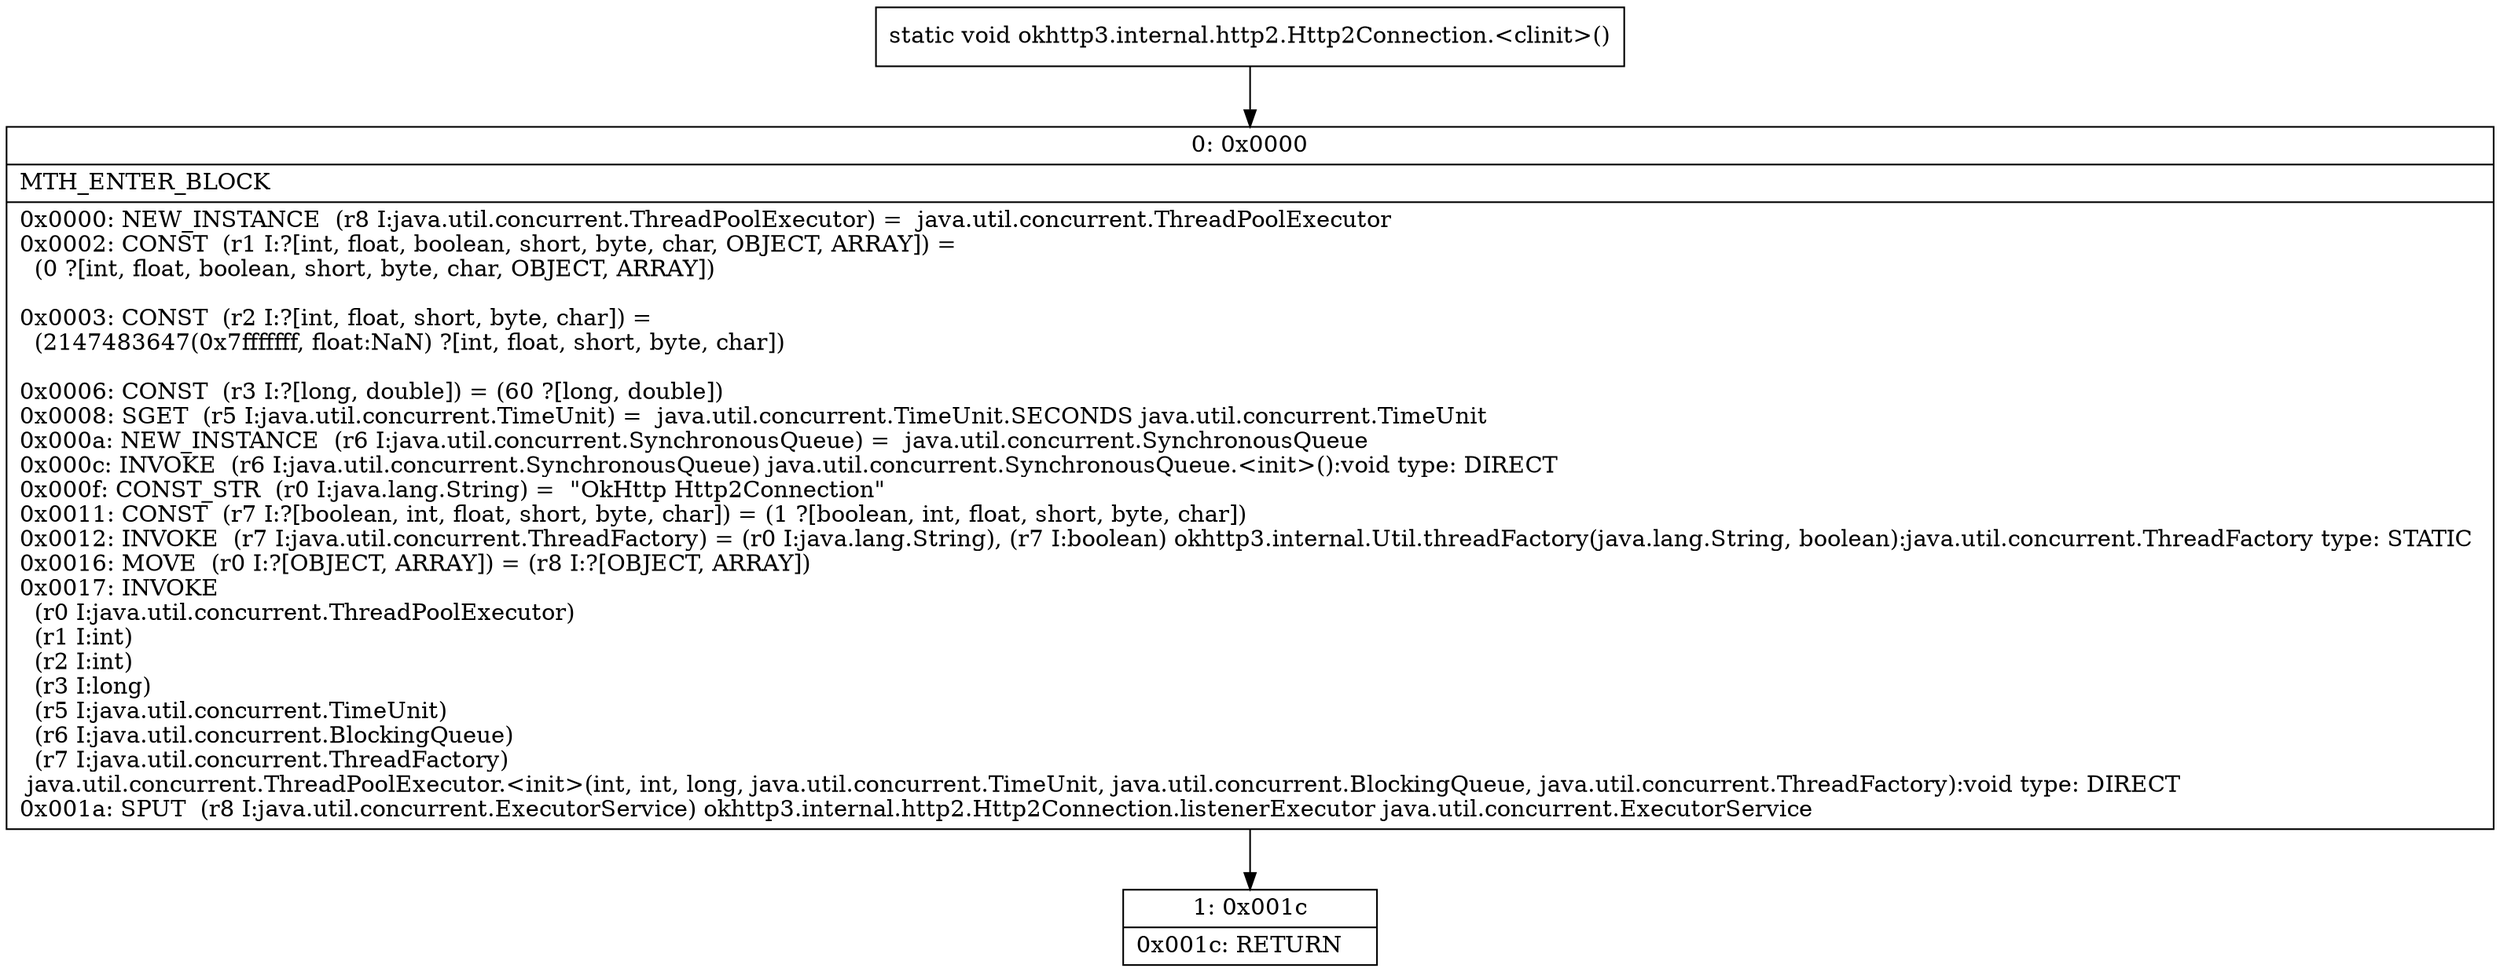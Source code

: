 digraph "CFG forokhttp3.internal.http2.Http2Connection.\<clinit\>()V" {
Node_0 [shape=record,label="{0\:\ 0x0000|MTH_ENTER_BLOCK\l|0x0000: NEW_INSTANCE  (r8 I:java.util.concurrent.ThreadPoolExecutor) =  java.util.concurrent.ThreadPoolExecutor \l0x0002: CONST  (r1 I:?[int, float, boolean, short, byte, char, OBJECT, ARRAY]) = \l  (0 ?[int, float, boolean, short, byte, char, OBJECT, ARRAY])\l \l0x0003: CONST  (r2 I:?[int, float, short, byte, char]) = \l  (2147483647(0x7fffffff, float:NaN) ?[int, float, short, byte, char])\l \l0x0006: CONST  (r3 I:?[long, double]) = (60 ?[long, double]) \l0x0008: SGET  (r5 I:java.util.concurrent.TimeUnit) =  java.util.concurrent.TimeUnit.SECONDS java.util.concurrent.TimeUnit \l0x000a: NEW_INSTANCE  (r6 I:java.util.concurrent.SynchronousQueue) =  java.util.concurrent.SynchronousQueue \l0x000c: INVOKE  (r6 I:java.util.concurrent.SynchronousQueue) java.util.concurrent.SynchronousQueue.\<init\>():void type: DIRECT \l0x000f: CONST_STR  (r0 I:java.lang.String) =  \"OkHttp Http2Connection\" \l0x0011: CONST  (r7 I:?[boolean, int, float, short, byte, char]) = (1 ?[boolean, int, float, short, byte, char]) \l0x0012: INVOKE  (r7 I:java.util.concurrent.ThreadFactory) = (r0 I:java.lang.String), (r7 I:boolean) okhttp3.internal.Util.threadFactory(java.lang.String, boolean):java.util.concurrent.ThreadFactory type: STATIC \l0x0016: MOVE  (r0 I:?[OBJECT, ARRAY]) = (r8 I:?[OBJECT, ARRAY]) \l0x0017: INVOKE  \l  (r0 I:java.util.concurrent.ThreadPoolExecutor)\l  (r1 I:int)\l  (r2 I:int)\l  (r3 I:long)\l  (r5 I:java.util.concurrent.TimeUnit)\l  (r6 I:java.util.concurrent.BlockingQueue)\l  (r7 I:java.util.concurrent.ThreadFactory)\l java.util.concurrent.ThreadPoolExecutor.\<init\>(int, int, long, java.util.concurrent.TimeUnit, java.util.concurrent.BlockingQueue, java.util.concurrent.ThreadFactory):void type: DIRECT \l0x001a: SPUT  (r8 I:java.util.concurrent.ExecutorService) okhttp3.internal.http2.Http2Connection.listenerExecutor java.util.concurrent.ExecutorService \l}"];
Node_1 [shape=record,label="{1\:\ 0x001c|0x001c: RETURN   \l}"];
MethodNode[shape=record,label="{static void okhttp3.internal.http2.Http2Connection.\<clinit\>() }"];
MethodNode -> Node_0;
Node_0 -> Node_1;
}

